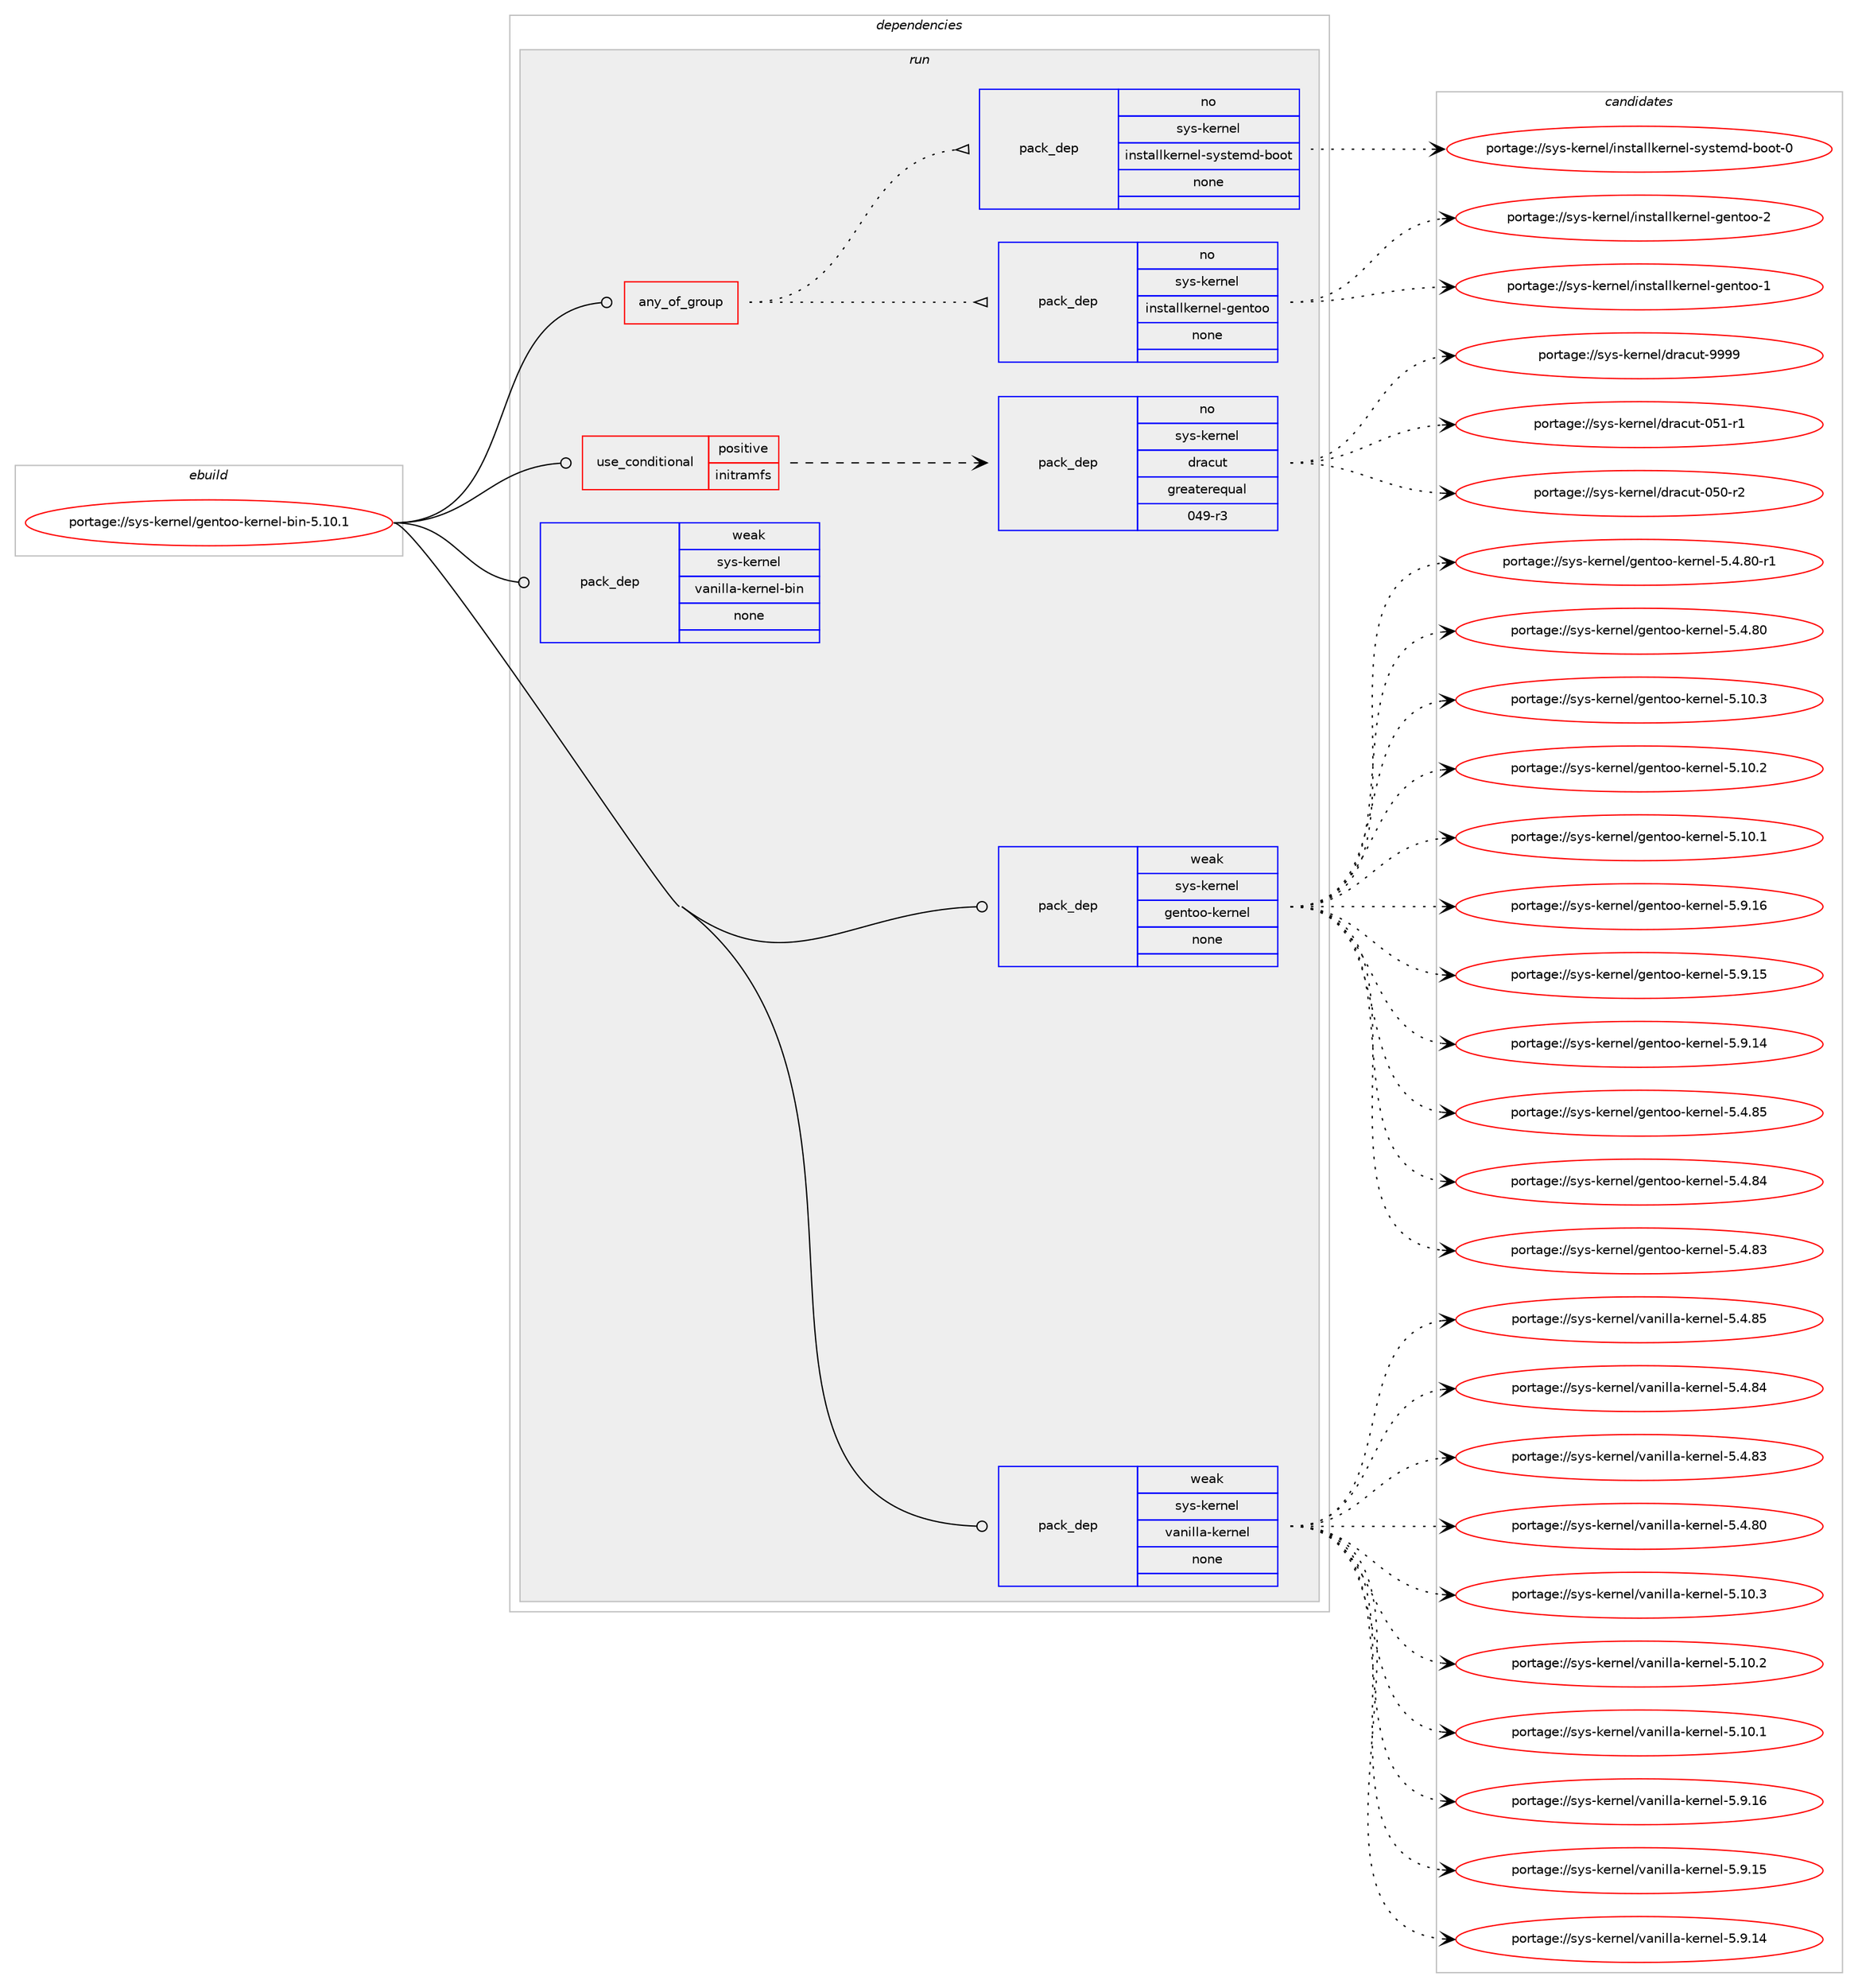 digraph prolog {

# *************
# Graph options
# *************

newrank=true;
concentrate=true;
compound=true;
graph [rankdir=LR,fontname=Helvetica,fontsize=10,ranksep=1.5];#, ranksep=2.5, nodesep=0.2];
edge  [arrowhead=vee];
node  [fontname=Helvetica,fontsize=10];

# **********
# The ebuild
# **********

subgraph cluster_leftcol {
color=gray;
rank=same;
label=<<i>ebuild</i>>;
id [label="portage://sys-kernel/gentoo-kernel-bin-5.10.1", color=red, width=4, href="../sys-kernel/gentoo-kernel-bin-5.10.1.svg"];
}

# ****************
# The dependencies
# ****************

subgraph cluster_midcol {
color=gray;
label=<<i>dependencies</i>>;
subgraph cluster_compile {
fillcolor="#eeeeee";
style=filled;
label=<<i>compile</i>>;
}
subgraph cluster_compileandrun {
fillcolor="#eeeeee";
style=filled;
label=<<i>compile and run</i>>;
}
subgraph cluster_run {
fillcolor="#eeeeee";
style=filled;
label=<<i>run</i>>;
subgraph any150 {
dependency2209 [label=<<TABLE BORDER="0" CELLBORDER="1" CELLSPACING="0" CELLPADDING="4"><TR><TD CELLPADDING="10">any_of_group</TD></TR></TABLE>>, shape=none, color=red];subgraph pack1961 {
dependency2210 [label=<<TABLE BORDER="0" CELLBORDER="1" CELLSPACING="0" CELLPADDING="4" WIDTH="220"><TR><TD ROWSPAN="6" CELLPADDING="30">pack_dep</TD></TR><TR><TD WIDTH="110">no</TD></TR><TR><TD>sys-kernel</TD></TR><TR><TD>installkernel-gentoo</TD></TR><TR><TD>none</TD></TR><TR><TD></TD></TR></TABLE>>, shape=none, color=blue];
}
dependency2209:e -> dependency2210:w [weight=20,style="dotted",arrowhead="oinv"];
subgraph pack1962 {
dependency2211 [label=<<TABLE BORDER="0" CELLBORDER="1" CELLSPACING="0" CELLPADDING="4" WIDTH="220"><TR><TD ROWSPAN="6" CELLPADDING="30">pack_dep</TD></TR><TR><TD WIDTH="110">no</TD></TR><TR><TD>sys-kernel</TD></TR><TR><TD>installkernel-systemd-boot</TD></TR><TR><TD>none</TD></TR><TR><TD></TD></TR></TABLE>>, shape=none, color=blue];
}
dependency2209:e -> dependency2211:w [weight=20,style="dotted",arrowhead="oinv"];
}
id:e -> dependency2209:w [weight=20,style="solid",arrowhead="odot"];
subgraph cond98 {
dependency2212 [label=<<TABLE BORDER="0" CELLBORDER="1" CELLSPACING="0" CELLPADDING="4"><TR><TD ROWSPAN="3" CELLPADDING="10">use_conditional</TD></TR><TR><TD>positive</TD></TR><TR><TD>initramfs</TD></TR></TABLE>>, shape=none, color=red];
subgraph pack1963 {
dependency2213 [label=<<TABLE BORDER="0" CELLBORDER="1" CELLSPACING="0" CELLPADDING="4" WIDTH="220"><TR><TD ROWSPAN="6" CELLPADDING="30">pack_dep</TD></TR><TR><TD WIDTH="110">no</TD></TR><TR><TD>sys-kernel</TD></TR><TR><TD>dracut</TD></TR><TR><TD>greaterequal</TD></TR><TR><TD>049-r3</TD></TR></TABLE>>, shape=none, color=blue];
}
dependency2212:e -> dependency2213:w [weight=20,style="dashed",arrowhead="vee"];
}
id:e -> dependency2212:w [weight=20,style="solid",arrowhead="odot"];
subgraph pack1964 {
dependency2214 [label=<<TABLE BORDER="0" CELLBORDER="1" CELLSPACING="0" CELLPADDING="4" WIDTH="220"><TR><TD ROWSPAN="6" CELLPADDING="30">pack_dep</TD></TR><TR><TD WIDTH="110">weak</TD></TR><TR><TD>sys-kernel</TD></TR><TR><TD>gentoo-kernel</TD></TR><TR><TD>none</TD></TR><TR><TD></TD></TR></TABLE>>, shape=none, color=blue];
}
id:e -> dependency2214:w [weight=20,style="solid",arrowhead="odot"];
subgraph pack1965 {
dependency2215 [label=<<TABLE BORDER="0" CELLBORDER="1" CELLSPACING="0" CELLPADDING="4" WIDTH="220"><TR><TD ROWSPAN="6" CELLPADDING="30">pack_dep</TD></TR><TR><TD WIDTH="110">weak</TD></TR><TR><TD>sys-kernel</TD></TR><TR><TD>vanilla-kernel</TD></TR><TR><TD>none</TD></TR><TR><TD></TD></TR></TABLE>>, shape=none, color=blue];
}
id:e -> dependency2215:w [weight=20,style="solid",arrowhead="odot"];
subgraph pack1966 {
dependency2216 [label=<<TABLE BORDER="0" CELLBORDER="1" CELLSPACING="0" CELLPADDING="4" WIDTH="220"><TR><TD ROWSPAN="6" CELLPADDING="30">pack_dep</TD></TR><TR><TD WIDTH="110">weak</TD></TR><TR><TD>sys-kernel</TD></TR><TR><TD>vanilla-kernel-bin</TD></TR><TR><TD>none</TD></TR><TR><TD></TD></TR></TABLE>>, shape=none, color=blue];
}
id:e -> dependency2216:w [weight=20,style="solid",arrowhead="odot"];
}
}

# **************
# The candidates
# **************

subgraph cluster_choices {
rank=same;
color=gray;
label=<<i>candidates</i>>;

subgraph choice1961 {
color=black;
nodesep=1;
choice115121115451071011141101011084710511011511697108108107101114110101108451031011101161111114550 [label="portage://sys-kernel/installkernel-gentoo-2", color=red, width=4,href="../sys-kernel/installkernel-gentoo-2.svg"];
choice115121115451071011141101011084710511011511697108108107101114110101108451031011101161111114549 [label="portage://sys-kernel/installkernel-gentoo-1", color=red, width=4,href="../sys-kernel/installkernel-gentoo-1.svg"];
dependency2210:e -> choice115121115451071011141101011084710511011511697108108107101114110101108451031011101161111114550:w [style=dotted,weight="100"];
dependency2210:e -> choice115121115451071011141101011084710511011511697108108107101114110101108451031011101161111114549:w [style=dotted,weight="100"];
}
subgraph choice1962 {
color=black;
nodesep=1;
choice1151211154510710111411010110847105110115116971081081071011141101011084511512111511610110910045981111111164548 [label="portage://sys-kernel/installkernel-systemd-boot-0", color=red, width=4,href="../sys-kernel/installkernel-systemd-boot-0.svg"];
dependency2211:e -> choice1151211154510710111411010110847105110115116971081081071011141101011084511512111511610110910045981111111164548:w [style=dotted,weight="100"];
}
subgraph choice1963 {
color=black;
nodesep=1;
choice115121115451071011141101011084710011497991171164557575757 [label="portage://sys-kernel/dracut-9999", color=red, width=4,href="../sys-kernel/dracut-9999.svg"];
choice11512111545107101114110101108471001149799117116454853494511449 [label="portage://sys-kernel/dracut-051-r1", color=red, width=4,href="../sys-kernel/dracut-051-r1.svg"];
choice11512111545107101114110101108471001149799117116454853484511450 [label="portage://sys-kernel/dracut-050-r2", color=red, width=4,href="../sys-kernel/dracut-050-r2.svg"];
dependency2213:e -> choice115121115451071011141101011084710011497991171164557575757:w [style=dotted,weight="100"];
dependency2213:e -> choice11512111545107101114110101108471001149799117116454853494511449:w [style=dotted,weight="100"];
dependency2213:e -> choice11512111545107101114110101108471001149799117116454853484511450:w [style=dotted,weight="100"];
}
subgraph choice1964 {
color=black;
nodesep=1;
choice11512111545107101114110101108471031011101161111114510710111411010110845534657464954 [label="portage://sys-kernel/gentoo-kernel-5.9.16", color=red, width=4,href="../sys-kernel/gentoo-kernel-5.9.16.svg"];
choice11512111545107101114110101108471031011101161111114510710111411010110845534657464953 [label="portage://sys-kernel/gentoo-kernel-5.9.15", color=red, width=4,href="../sys-kernel/gentoo-kernel-5.9.15.svg"];
choice11512111545107101114110101108471031011101161111114510710111411010110845534657464952 [label="portage://sys-kernel/gentoo-kernel-5.9.14", color=red, width=4,href="../sys-kernel/gentoo-kernel-5.9.14.svg"];
choice11512111545107101114110101108471031011101161111114510710111411010110845534652465653 [label="portage://sys-kernel/gentoo-kernel-5.4.85", color=red, width=4,href="../sys-kernel/gentoo-kernel-5.4.85.svg"];
choice11512111545107101114110101108471031011101161111114510710111411010110845534652465652 [label="portage://sys-kernel/gentoo-kernel-5.4.84", color=red, width=4,href="../sys-kernel/gentoo-kernel-5.4.84.svg"];
choice11512111545107101114110101108471031011101161111114510710111411010110845534652465651 [label="portage://sys-kernel/gentoo-kernel-5.4.83", color=red, width=4,href="../sys-kernel/gentoo-kernel-5.4.83.svg"];
choice115121115451071011141101011084710310111011611111145107101114110101108455346524656484511449 [label="portage://sys-kernel/gentoo-kernel-5.4.80-r1", color=red, width=4,href="../sys-kernel/gentoo-kernel-5.4.80-r1.svg"];
choice11512111545107101114110101108471031011101161111114510710111411010110845534652465648 [label="portage://sys-kernel/gentoo-kernel-5.4.80", color=red, width=4,href="../sys-kernel/gentoo-kernel-5.4.80.svg"];
choice11512111545107101114110101108471031011101161111114510710111411010110845534649484651 [label="portage://sys-kernel/gentoo-kernel-5.10.3", color=red, width=4,href="../sys-kernel/gentoo-kernel-5.10.3.svg"];
choice11512111545107101114110101108471031011101161111114510710111411010110845534649484650 [label="portage://sys-kernel/gentoo-kernel-5.10.2", color=red, width=4,href="../sys-kernel/gentoo-kernel-5.10.2.svg"];
choice11512111545107101114110101108471031011101161111114510710111411010110845534649484649 [label="portage://sys-kernel/gentoo-kernel-5.10.1", color=red, width=4,href="../sys-kernel/gentoo-kernel-5.10.1.svg"];
dependency2214:e -> choice11512111545107101114110101108471031011101161111114510710111411010110845534657464954:w [style=dotted,weight="100"];
dependency2214:e -> choice11512111545107101114110101108471031011101161111114510710111411010110845534657464953:w [style=dotted,weight="100"];
dependency2214:e -> choice11512111545107101114110101108471031011101161111114510710111411010110845534657464952:w [style=dotted,weight="100"];
dependency2214:e -> choice11512111545107101114110101108471031011101161111114510710111411010110845534652465653:w [style=dotted,weight="100"];
dependency2214:e -> choice11512111545107101114110101108471031011101161111114510710111411010110845534652465652:w [style=dotted,weight="100"];
dependency2214:e -> choice11512111545107101114110101108471031011101161111114510710111411010110845534652465651:w [style=dotted,weight="100"];
dependency2214:e -> choice115121115451071011141101011084710310111011611111145107101114110101108455346524656484511449:w [style=dotted,weight="100"];
dependency2214:e -> choice11512111545107101114110101108471031011101161111114510710111411010110845534652465648:w [style=dotted,weight="100"];
dependency2214:e -> choice11512111545107101114110101108471031011101161111114510710111411010110845534649484651:w [style=dotted,weight="100"];
dependency2214:e -> choice11512111545107101114110101108471031011101161111114510710111411010110845534649484650:w [style=dotted,weight="100"];
dependency2214:e -> choice11512111545107101114110101108471031011101161111114510710111411010110845534649484649:w [style=dotted,weight="100"];
}
subgraph choice1965 {
color=black;
nodesep=1;
choice115121115451071011141101011084711897110105108108974510710111411010110845534657464954 [label="portage://sys-kernel/vanilla-kernel-5.9.16", color=red, width=4,href="../sys-kernel/vanilla-kernel-5.9.16.svg"];
choice115121115451071011141101011084711897110105108108974510710111411010110845534657464953 [label="portage://sys-kernel/vanilla-kernel-5.9.15", color=red, width=4,href="../sys-kernel/vanilla-kernel-5.9.15.svg"];
choice115121115451071011141101011084711897110105108108974510710111411010110845534657464952 [label="portage://sys-kernel/vanilla-kernel-5.9.14", color=red, width=4,href="../sys-kernel/vanilla-kernel-5.9.14.svg"];
choice115121115451071011141101011084711897110105108108974510710111411010110845534652465653 [label="portage://sys-kernel/vanilla-kernel-5.4.85", color=red, width=4,href="../sys-kernel/vanilla-kernel-5.4.85.svg"];
choice115121115451071011141101011084711897110105108108974510710111411010110845534652465652 [label="portage://sys-kernel/vanilla-kernel-5.4.84", color=red, width=4,href="../sys-kernel/vanilla-kernel-5.4.84.svg"];
choice115121115451071011141101011084711897110105108108974510710111411010110845534652465651 [label="portage://sys-kernel/vanilla-kernel-5.4.83", color=red, width=4,href="../sys-kernel/vanilla-kernel-5.4.83.svg"];
choice115121115451071011141101011084711897110105108108974510710111411010110845534652465648 [label="portage://sys-kernel/vanilla-kernel-5.4.80", color=red, width=4,href="../sys-kernel/vanilla-kernel-5.4.80.svg"];
choice115121115451071011141101011084711897110105108108974510710111411010110845534649484651 [label="portage://sys-kernel/vanilla-kernel-5.10.3", color=red, width=4,href="../sys-kernel/vanilla-kernel-5.10.3.svg"];
choice115121115451071011141101011084711897110105108108974510710111411010110845534649484650 [label="portage://sys-kernel/vanilla-kernel-5.10.2", color=red, width=4,href="../sys-kernel/vanilla-kernel-5.10.2.svg"];
choice115121115451071011141101011084711897110105108108974510710111411010110845534649484649 [label="portage://sys-kernel/vanilla-kernel-5.10.1", color=red, width=4,href="../sys-kernel/vanilla-kernel-5.10.1.svg"];
dependency2215:e -> choice115121115451071011141101011084711897110105108108974510710111411010110845534657464954:w [style=dotted,weight="100"];
dependency2215:e -> choice115121115451071011141101011084711897110105108108974510710111411010110845534657464953:w [style=dotted,weight="100"];
dependency2215:e -> choice115121115451071011141101011084711897110105108108974510710111411010110845534657464952:w [style=dotted,weight="100"];
dependency2215:e -> choice115121115451071011141101011084711897110105108108974510710111411010110845534652465653:w [style=dotted,weight="100"];
dependency2215:e -> choice115121115451071011141101011084711897110105108108974510710111411010110845534652465652:w [style=dotted,weight="100"];
dependency2215:e -> choice115121115451071011141101011084711897110105108108974510710111411010110845534652465651:w [style=dotted,weight="100"];
dependency2215:e -> choice115121115451071011141101011084711897110105108108974510710111411010110845534652465648:w [style=dotted,weight="100"];
dependency2215:e -> choice115121115451071011141101011084711897110105108108974510710111411010110845534649484651:w [style=dotted,weight="100"];
dependency2215:e -> choice115121115451071011141101011084711897110105108108974510710111411010110845534649484650:w [style=dotted,weight="100"];
dependency2215:e -> choice115121115451071011141101011084711897110105108108974510710111411010110845534649484649:w [style=dotted,weight="100"];
}
subgraph choice1966 {
color=black;
nodesep=1;
}
}

}

